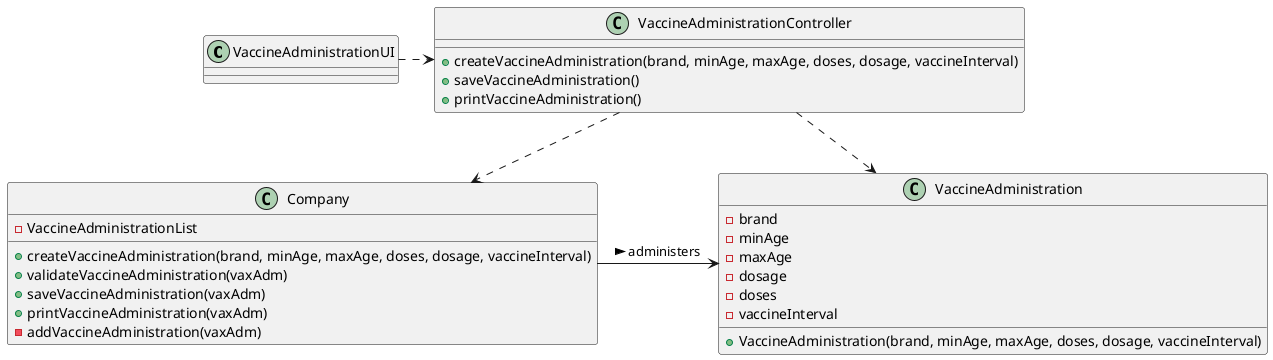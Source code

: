 @startuml
'https://plantuml.com/class-diagram

class VaccineAdministrationUI
class VaccineAdministrationController
class Company
class VaccineAdministration

VaccineAdministrationUI .> VaccineAdministrationController

class VaccineAdministrationController {
    +createVaccineAdministration(brand, minAge, maxAge, doses, dosage, vaccineInterval)
    +saveVaccineAdministration()
    +printVaccineAdministration()
}

VaccineAdministrationController ..> Company

class Company {
    -VaccineAdministrationList
    +createVaccineAdministration(brand, minAge, maxAge, doses, dosage, vaccineInterval)
    +validateVaccineAdministration(vaxAdm)
    +saveVaccineAdministration(vaxAdm)
    +printVaccineAdministration(vaxAdm)
    -addVaccineAdministration(vaxAdm)
}

Company  ->  VaccineAdministration : > administers
VaccineAdministrationController .> VaccineAdministration

class VaccineAdministration {
    -brand
    -minAge
    -maxAge
    -dosage
    -doses
    -vaccineInterval
    +VaccineAdministration(brand, minAge, maxAge, doses, dosage, vaccineInterval)
}

@enduml